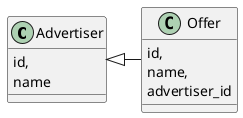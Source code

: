 @startuml

class Advertiser{
id,
name
}

class Offer{
id,
name,
advertiser_id
}

Advertiser <|- Offer

@enduml